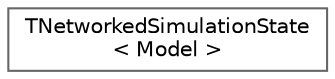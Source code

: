 digraph "Graphical Class Hierarchy"
{
 // INTERACTIVE_SVG=YES
 // LATEX_PDF_SIZE
  bgcolor="transparent";
  edge [fontname=Helvetica,fontsize=10,labelfontname=Helvetica,labelfontsize=10];
  node [fontname=Helvetica,fontsize=10,shape=box,height=0.2,width=0.4];
  rankdir="LR";
  Node0 [id="Node000000",label="TNetworkedSimulationState\l\< Model \>",height=0.2,width=0.4,color="grey40", fillcolor="white", style="filled",URL="$db/d81/structTNetworkedSimulationState.html",tooltip=" "];
}
